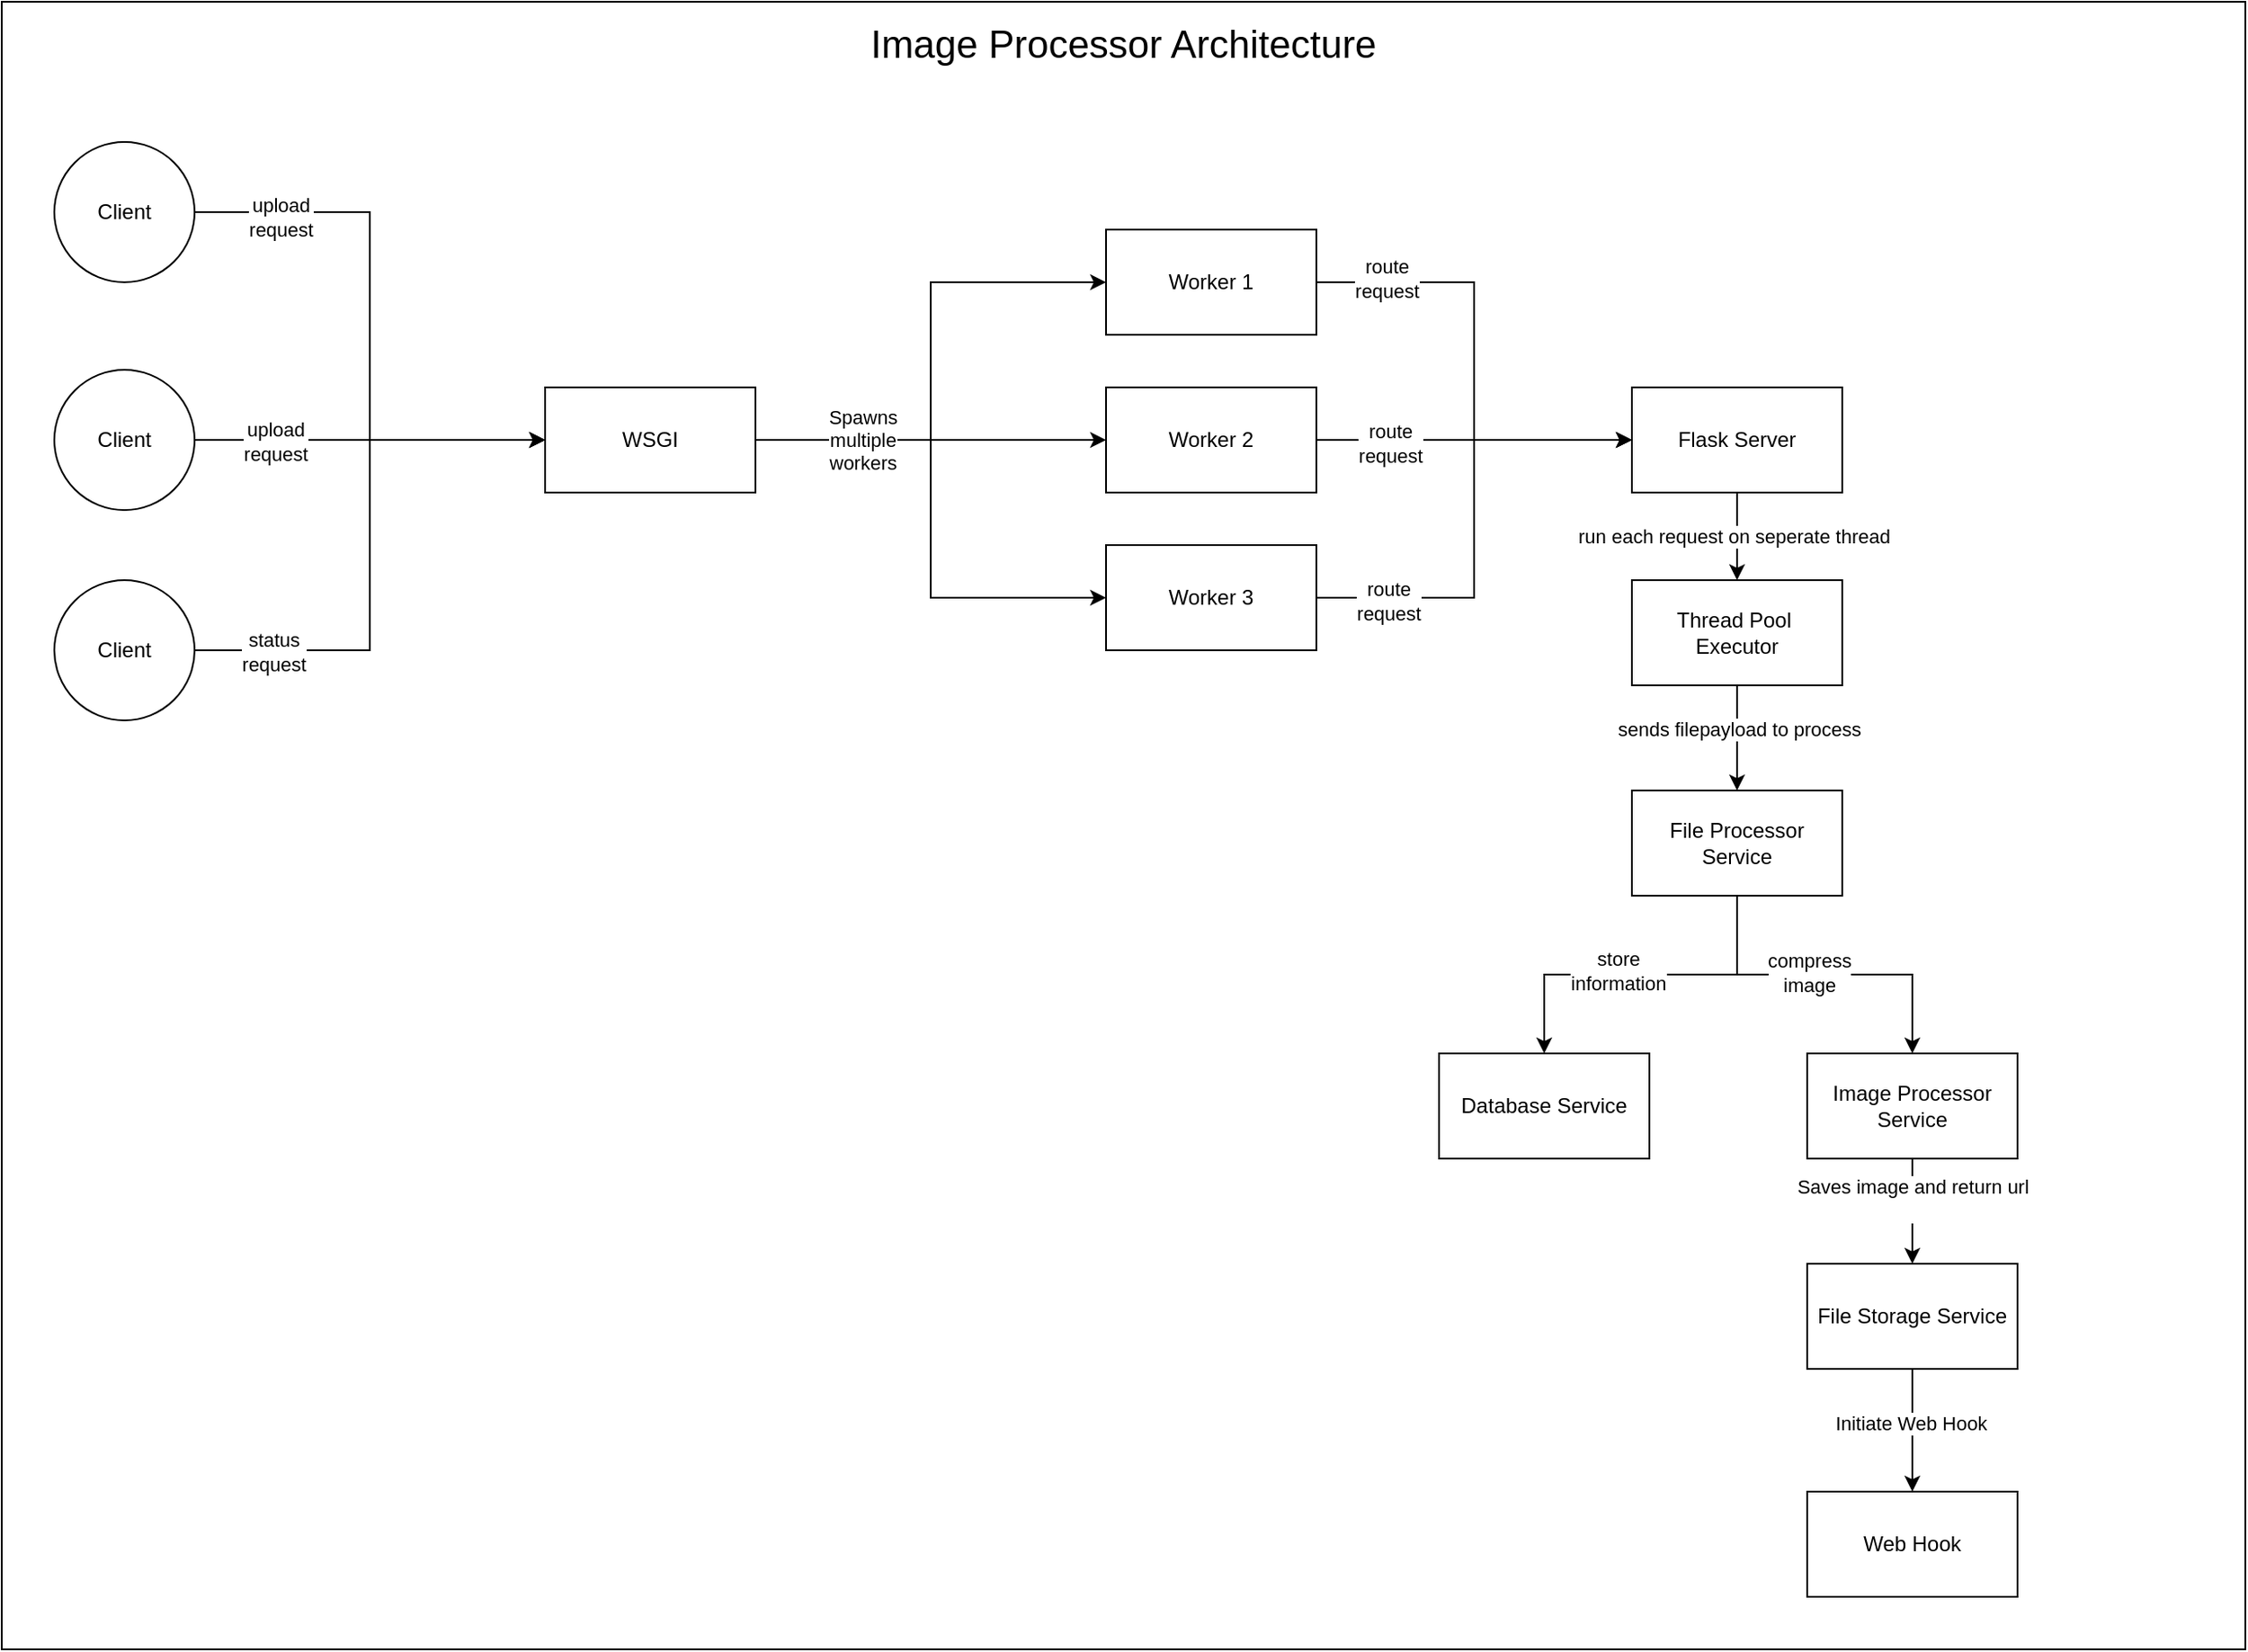<mxfile version="26.0.16">
  <diagram name="Page-1" id="w4QFdbEVG6CFT0IyY1eT">
    <mxGraphModel dx="2900" dy="2622" grid="1" gridSize="10" guides="1" tooltips="1" connect="1" arrows="1" fold="1" page="1" pageScale="1" pageWidth="1850" pageHeight="2100" math="0" shadow="0">
      <root>
        <mxCell id="0" />
        <mxCell id="1" parent="0" />
        <mxCell id="5ZBH5U9Y6hP95Ib_Zkbb-63" value="" style="rounded=0;whiteSpace=wrap;html=1;" vertex="1" parent="1">
          <mxGeometry x="-20" y="-80" width="1280" height="940" as="geometry" />
        </mxCell>
        <mxCell id="5ZBH5U9Y6hP95Ib_Zkbb-22" style="edgeStyle=orthogonalEdgeStyle;rounded=0;orthogonalLoop=1;jettySize=auto;html=1;entryX=0;entryY=0.5;entryDx=0;entryDy=0;" edge="1" parent="1" source="5ZBH5U9Y6hP95Ib_Zkbb-1" target="5ZBH5U9Y6hP95Ib_Zkbb-19">
          <mxGeometry relative="1" as="geometry" />
        </mxCell>
        <mxCell id="5ZBH5U9Y6hP95Ib_Zkbb-23" style="edgeStyle=orthogonalEdgeStyle;rounded=0;orthogonalLoop=1;jettySize=auto;html=1;" edge="1" parent="1" source="5ZBH5U9Y6hP95Ib_Zkbb-1" target="5ZBH5U9Y6hP95Ib_Zkbb-20">
          <mxGeometry relative="1" as="geometry" />
        </mxCell>
        <mxCell id="5ZBH5U9Y6hP95Ib_Zkbb-24" style="edgeStyle=orthogonalEdgeStyle;rounded=0;orthogonalLoop=1;jettySize=auto;html=1;entryX=0;entryY=0.5;entryDx=0;entryDy=0;" edge="1" parent="1" source="5ZBH5U9Y6hP95Ib_Zkbb-1" target="5ZBH5U9Y6hP95Ib_Zkbb-21">
          <mxGeometry relative="1" as="geometry" />
        </mxCell>
        <mxCell id="5ZBH5U9Y6hP95Ib_Zkbb-47" value="Spawns&lt;div&gt;multiple&lt;/div&gt;&lt;div&gt;workers&lt;/div&gt;" style="edgeLabel;html=1;align=center;verticalAlign=middle;resizable=0;points=[];" vertex="1" connectable="0" parent="5ZBH5U9Y6hP95Ib_Zkbb-24">
          <mxGeometry x="-0.582" relative="1" as="geometry">
            <mxPoint as="offset" />
          </mxGeometry>
        </mxCell>
        <mxCell id="5ZBH5U9Y6hP95Ib_Zkbb-1" value="WSGI" style="rounded=0;whiteSpace=wrap;html=1;" vertex="1" parent="1">
          <mxGeometry x="290" y="140" width="120" height="60" as="geometry" />
        </mxCell>
        <mxCell id="5ZBH5U9Y6hP95Ib_Zkbb-10" style="edgeStyle=orthogonalEdgeStyle;rounded=0;orthogonalLoop=1;jettySize=auto;html=1;entryX=0;entryY=0.5;entryDx=0;entryDy=0;" edge="1" parent="1" source="5ZBH5U9Y6hP95Ib_Zkbb-2" target="5ZBH5U9Y6hP95Ib_Zkbb-1">
          <mxGeometry relative="1" as="geometry">
            <mxPoint x="230" y="170" as="targetPoint" />
          </mxGeometry>
        </mxCell>
        <mxCell id="5ZBH5U9Y6hP95Ib_Zkbb-45" value="upload&lt;div&gt;request&lt;/div&gt;" style="edgeLabel;html=1;align=center;verticalAlign=middle;resizable=0;points=[];" vertex="1" connectable="0" parent="5ZBH5U9Y6hP95Ib_Zkbb-10">
          <mxGeometry x="-0.542" y="-1" relative="1" as="geometry">
            <mxPoint as="offset" />
          </mxGeometry>
        </mxCell>
        <mxCell id="5ZBH5U9Y6hP95Ib_Zkbb-2" value="Client" style="ellipse;whiteSpace=wrap;html=1;aspect=fixed;" vertex="1" parent="1">
          <mxGeometry x="10" y="130" width="80" height="80" as="geometry" />
        </mxCell>
        <mxCell id="5ZBH5U9Y6hP95Ib_Zkbb-17" style="edgeStyle=orthogonalEdgeStyle;rounded=0;orthogonalLoop=1;jettySize=auto;html=1;entryX=0;entryY=0.5;entryDx=0;entryDy=0;" edge="1" parent="1" source="5ZBH5U9Y6hP95Ib_Zkbb-15" target="5ZBH5U9Y6hP95Ib_Zkbb-1">
          <mxGeometry relative="1" as="geometry">
            <mxPoint x="230" y="170" as="targetPoint" />
          </mxGeometry>
        </mxCell>
        <mxCell id="5ZBH5U9Y6hP95Ib_Zkbb-44" value="upload&lt;div&gt;request&lt;/div&gt;" style="edgeLabel;html=1;align=center;verticalAlign=middle;resizable=0;points=[];" vertex="1" connectable="0" parent="5ZBH5U9Y6hP95Ib_Zkbb-17">
          <mxGeometry x="-0.704" y="-3" relative="1" as="geometry">
            <mxPoint as="offset" />
          </mxGeometry>
        </mxCell>
        <mxCell id="5ZBH5U9Y6hP95Ib_Zkbb-15" value="Client" style="ellipse;whiteSpace=wrap;html=1;aspect=fixed;" vertex="1" parent="1">
          <mxGeometry x="10" width="80" height="80" as="geometry" />
        </mxCell>
        <mxCell id="5ZBH5U9Y6hP95Ib_Zkbb-18" style="edgeStyle=orthogonalEdgeStyle;rounded=0;orthogonalLoop=1;jettySize=auto;html=1;entryX=0;entryY=0.5;entryDx=0;entryDy=0;" edge="1" parent="1" source="5ZBH5U9Y6hP95Ib_Zkbb-16" target="5ZBH5U9Y6hP95Ib_Zkbb-1">
          <mxGeometry relative="1" as="geometry">
            <mxPoint x="230" y="170" as="targetPoint" />
          </mxGeometry>
        </mxCell>
        <mxCell id="5ZBH5U9Y6hP95Ib_Zkbb-46" value="status&lt;div&gt;request&lt;/div&gt;" style="edgeLabel;html=1;align=center;verticalAlign=middle;resizable=0;points=[];" vertex="1" connectable="0" parent="5ZBH5U9Y6hP95Ib_Zkbb-18">
          <mxGeometry x="-0.72" y="-1" relative="1" as="geometry">
            <mxPoint as="offset" />
          </mxGeometry>
        </mxCell>
        <mxCell id="5ZBH5U9Y6hP95Ib_Zkbb-16" value="Client" style="ellipse;whiteSpace=wrap;html=1;aspect=fixed;" vertex="1" parent="1">
          <mxGeometry x="10" y="250" width="80" height="80" as="geometry" />
        </mxCell>
        <mxCell id="5ZBH5U9Y6hP95Ib_Zkbb-26" style="edgeStyle=orthogonalEdgeStyle;rounded=0;orthogonalLoop=1;jettySize=auto;html=1;entryX=0;entryY=0.5;entryDx=0;entryDy=0;" edge="1" parent="1" source="5ZBH5U9Y6hP95Ib_Zkbb-19" target="5ZBH5U9Y6hP95Ib_Zkbb-25">
          <mxGeometry relative="1" as="geometry" />
        </mxCell>
        <mxCell id="5ZBH5U9Y6hP95Ib_Zkbb-50" value="route&lt;div&gt;request&lt;/div&gt;" style="edgeLabel;html=1;align=center;verticalAlign=middle;resizable=0;points=[];" vertex="1" connectable="0" parent="5ZBH5U9Y6hP95Ib_Zkbb-26">
          <mxGeometry x="-0.704" y="2" relative="1" as="geometry">
            <mxPoint as="offset" />
          </mxGeometry>
        </mxCell>
        <mxCell id="5ZBH5U9Y6hP95Ib_Zkbb-19" value="Worker 1" style="rounded=0;whiteSpace=wrap;html=1;" vertex="1" parent="1">
          <mxGeometry x="610" y="50" width="120" height="60" as="geometry" />
        </mxCell>
        <mxCell id="5ZBH5U9Y6hP95Ib_Zkbb-27" style="edgeStyle=orthogonalEdgeStyle;rounded=0;orthogonalLoop=1;jettySize=auto;html=1;entryX=0;entryY=0.5;entryDx=0;entryDy=0;" edge="1" parent="1" source="5ZBH5U9Y6hP95Ib_Zkbb-20" target="5ZBH5U9Y6hP95Ib_Zkbb-25">
          <mxGeometry relative="1" as="geometry" />
        </mxCell>
        <mxCell id="5ZBH5U9Y6hP95Ib_Zkbb-51" value="route&lt;div&gt;request&lt;/div&gt;" style="edgeLabel;html=1;align=center;verticalAlign=middle;resizable=0;points=[];" vertex="1" connectable="0" parent="5ZBH5U9Y6hP95Ib_Zkbb-27">
          <mxGeometry x="-0.533" y="-2" relative="1" as="geometry">
            <mxPoint as="offset" />
          </mxGeometry>
        </mxCell>
        <mxCell id="5ZBH5U9Y6hP95Ib_Zkbb-20" value="Worker 2" style="rounded=0;whiteSpace=wrap;html=1;" vertex="1" parent="1">
          <mxGeometry x="610" y="140" width="120" height="60" as="geometry" />
        </mxCell>
        <mxCell id="5ZBH5U9Y6hP95Ib_Zkbb-28" style="edgeStyle=orthogonalEdgeStyle;rounded=0;orthogonalLoop=1;jettySize=auto;html=1;entryX=0;entryY=0.5;entryDx=0;entryDy=0;" edge="1" parent="1" source="5ZBH5U9Y6hP95Ib_Zkbb-21" target="5ZBH5U9Y6hP95Ib_Zkbb-25">
          <mxGeometry relative="1" as="geometry" />
        </mxCell>
        <mxCell id="5ZBH5U9Y6hP95Ib_Zkbb-52" value="route&lt;div&gt;request&lt;/div&gt;" style="edgeLabel;html=1;align=center;verticalAlign=middle;resizable=0;points=[];" vertex="1" connectable="0" parent="5ZBH5U9Y6hP95Ib_Zkbb-28">
          <mxGeometry x="-0.696" y="-2" relative="1" as="geometry">
            <mxPoint as="offset" />
          </mxGeometry>
        </mxCell>
        <mxCell id="5ZBH5U9Y6hP95Ib_Zkbb-21" value="Worker 3" style="rounded=0;whiteSpace=wrap;html=1;" vertex="1" parent="1">
          <mxGeometry x="610" y="230" width="120" height="60" as="geometry" />
        </mxCell>
        <mxCell id="5ZBH5U9Y6hP95Ib_Zkbb-30" style="edgeStyle=orthogonalEdgeStyle;rounded=0;orthogonalLoop=1;jettySize=auto;html=1;entryX=0.5;entryY=0;entryDx=0;entryDy=0;" edge="1" parent="1" source="5ZBH5U9Y6hP95Ib_Zkbb-25" target="5ZBH5U9Y6hP95Ib_Zkbb-29">
          <mxGeometry relative="1" as="geometry" />
        </mxCell>
        <mxCell id="5ZBH5U9Y6hP95Ib_Zkbb-53" value="run each request on seperate thread" style="edgeLabel;html=1;align=center;verticalAlign=middle;resizable=0;points=[];" vertex="1" connectable="0" parent="5ZBH5U9Y6hP95Ib_Zkbb-30">
          <mxGeometry x="-0.024" y="-2" relative="1" as="geometry">
            <mxPoint as="offset" />
          </mxGeometry>
        </mxCell>
        <mxCell id="5ZBH5U9Y6hP95Ib_Zkbb-25" value="Flask Server" style="rounded=0;whiteSpace=wrap;html=1;" vertex="1" parent="1">
          <mxGeometry x="910" y="140" width="120" height="60" as="geometry" />
        </mxCell>
        <mxCell id="5ZBH5U9Y6hP95Ib_Zkbb-35" style="edgeStyle=orthogonalEdgeStyle;rounded=0;orthogonalLoop=1;jettySize=auto;html=1;" edge="1" parent="1" source="5ZBH5U9Y6hP95Ib_Zkbb-29" target="5ZBH5U9Y6hP95Ib_Zkbb-32">
          <mxGeometry relative="1" as="geometry" />
        </mxCell>
        <mxCell id="5ZBH5U9Y6hP95Ib_Zkbb-54" value="sends filepayload to process" style="edgeLabel;html=1;align=center;verticalAlign=middle;resizable=0;points=[];" vertex="1" connectable="0" parent="5ZBH5U9Y6hP95Ib_Zkbb-35">
          <mxGeometry x="-0.18" y="1" relative="1" as="geometry">
            <mxPoint as="offset" />
          </mxGeometry>
        </mxCell>
        <mxCell id="5ZBH5U9Y6hP95Ib_Zkbb-29" value="Thread Pool&amp;nbsp;&lt;div&gt;Executor&lt;/div&gt;" style="rounded=0;whiteSpace=wrap;html=1;" vertex="1" parent="1">
          <mxGeometry x="910" y="250" width="120" height="60" as="geometry" />
        </mxCell>
        <mxCell id="5ZBH5U9Y6hP95Ib_Zkbb-38" style="edgeStyle=orthogonalEdgeStyle;rounded=0;orthogonalLoop=1;jettySize=auto;html=1;" edge="1" parent="1" source="5ZBH5U9Y6hP95Ib_Zkbb-32" target="5ZBH5U9Y6hP95Ib_Zkbb-37">
          <mxGeometry relative="1" as="geometry" />
        </mxCell>
        <mxCell id="5ZBH5U9Y6hP95Ib_Zkbb-55" value="store&lt;div&gt;information&lt;/div&gt;" style="edgeLabel;html=1;align=center;verticalAlign=middle;resizable=0;points=[];" vertex="1" connectable="0" parent="5ZBH5U9Y6hP95Ib_Zkbb-38">
          <mxGeometry x="0.135" y="-2" relative="1" as="geometry">
            <mxPoint as="offset" />
          </mxGeometry>
        </mxCell>
        <mxCell id="5ZBH5U9Y6hP95Ib_Zkbb-40" style="edgeStyle=orthogonalEdgeStyle;rounded=0;orthogonalLoop=1;jettySize=auto;html=1;" edge="1" parent="1" source="5ZBH5U9Y6hP95Ib_Zkbb-32" target="5ZBH5U9Y6hP95Ib_Zkbb-39">
          <mxGeometry relative="1" as="geometry" />
        </mxCell>
        <mxCell id="5ZBH5U9Y6hP95Ib_Zkbb-56" value="compress&lt;div&gt;image&lt;/div&gt;" style="edgeLabel;html=1;align=center;verticalAlign=middle;resizable=0;points=[];" vertex="1" connectable="0" parent="5ZBH5U9Y6hP95Ib_Zkbb-40">
          <mxGeometry x="-0.093" y="1" relative="1" as="geometry">
            <mxPoint as="offset" />
          </mxGeometry>
        </mxCell>
        <mxCell id="5ZBH5U9Y6hP95Ib_Zkbb-32" value="File Processor&lt;div&gt;Service&lt;/div&gt;" style="rounded=0;whiteSpace=wrap;html=1;" vertex="1" parent="1">
          <mxGeometry x="910" y="370" width="120" height="60" as="geometry" />
        </mxCell>
        <mxCell id="5ZBH5U9Y6hP95Ib_Zkbb-37" value="Database Service" style="rounded=0;whiteSpace=wrap;html=1;" vertex="1" parent="1">
          <mxGeometry x="800" y="520" width="120" height="60" as="geometry" />
        </mxCell>
        <mxCell id="5ZBH5U9Y6hP95Ib_Zkbb-42" style="edgeStyle=orthogonalEdgeStyle;rounded=0;orthogonalLoop=1;jettySize=auto;html=1;entryX=0.5;entryY=0;entryDx=0;entryDy=0;" edge="1" parent="1" source="5ZBH5U9Y6hP95Ib_Zkbb-39" target="5ZBH5U9Y6hP95Ib_Zkbb-41">
          <mxGeometry relative="1" as="geometry" />
        </mxCell>
        <mxCell id="5ZBH5U9Y6hP95Ib_Zkbb-61" value="Saves image and return url&lt;div&gt;&lt;br&gt;&lt;/div&gt;" style="edgeLabel;html=1;align=center;verticalAlign=middle;resizable=0;points=[];" vertex="1" connectable="0" parent="5ZBH5U9Y6hP95Ib_Zkbb-42">
          <mxGeometry x="-0.448" y="-2" relative="1" as="geometry">
            <mxPoint x="2" y="6" as="offset" />
          </mxGeometry>
        </mxCell>
        <mxCell id="5ZBH5U9Y6hP95Ib_Zkbb-39" value="Image Processor Service" style="rounded=0;whiteSpace=wrap;html=1;" vertex="1" parent="1">
          <mxGeometry x="1010" y="520" width="120" height="60" as="geometry" />
        </mxCell>
        <mxCell id="5ZBH5U9Y6hP95Ib_Zkbb-59" style="edgeStyle=orthogonalEdgeStyle;rounded=0;orthogonalLoop=1;jettySize=auto;html=1;entryX=0.5;entryY=0;entryDx=0;entryDy=0;" edge="1" parent="1" source="5ZBH5U9Y6hP95Ib_Zkbb-41" target="5ZBH5U9Y6hP95Ib_Zkbb-60">
          <mxGeometry relative="1" as="geometry">
            <mxPoint x="1070" y="730" as="targetPoint" />
          </mxGeometry>
        </mxCell>
        <mxCell id="5ZBH5U9Y6hP95Ib_Zkbb-62" value="Initiate Web Hook" style="edgeLabel;html=1;align=center;verticalAlign=middle;resizable=0;points=[];" vertex="1" connectable="0" parent="5ZBH5U9Y6hP95Ib_Zkbb-59">
          <mxGeometry x="-0.12" y="-1" relative="1" as="geometry">
            <mxPoint as="offset" />
          </mxGeometry>
        </mxCell>
        <mxCell id="5ZBH5U9Y6hP95Ib_Zkbb-41" value="File Storage Service" style="rounded=0;whiteSpace=wrap;html=1;" vertex="1" parent="1">
          <mxGeometry x="1010" y="640" width="120" height="60" as="geometry" />
        </mxCell>
        <mxCell id="5ZBH5U9Y6hP95Ib_Zkbb-60" value="Web Hook" style="rounded=0;whiteSpace=wrap;html=1;" vertex="1" parent="1">
          <mxGeometry x="1010" y="770" width="120" height="60" as="geometry" />
        </mxCell>
        <mxCell id="5ZBH5U9Y6hP95Ib_Zkbb-64" value="Image Processor Architecture" style="text;html=1;align=center;verticalAlign=middle;whiteSpace=wrap;rounded=0;fontSize=22;" vertex="1" parent="1">
          <mxGeometry x="435" y="-70" width="370" height="30" as="geometry" />
        </mxCell>
      </root>
    </mxGraphModel>
  </diagram>
</mxfile>
